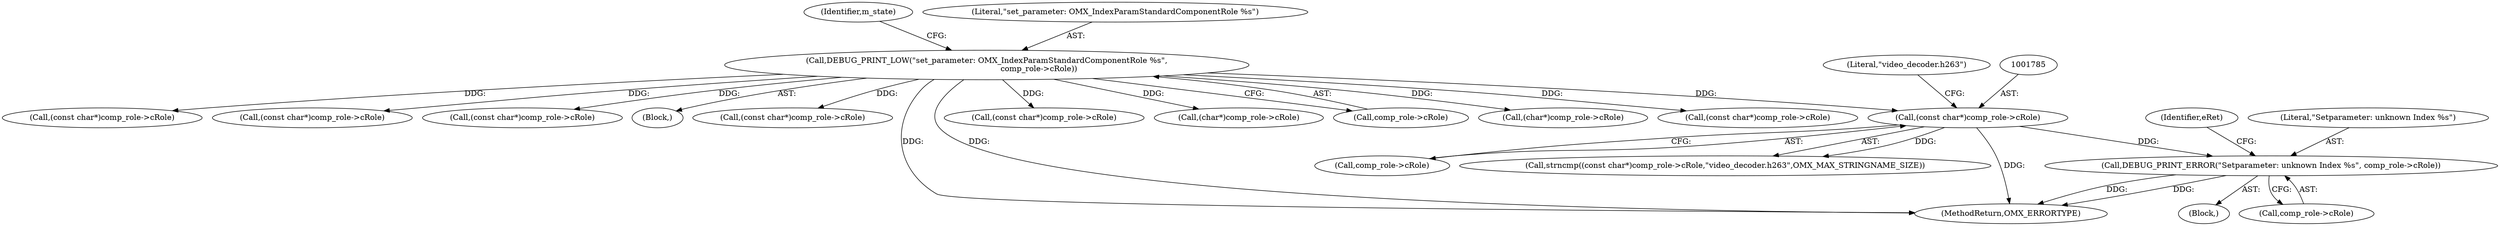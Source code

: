 digraph "0_Android_560ccdb509a7b86186fac0fce1b25bd9a3e6a6e8_2@pointer" {
"1001800" [label="(Call,DEBUG_PRINT_ERROR(\"Setparameter: unknown Index %s\", comp_role->cRole))"];
"1001784" [label="(Call,(const char*)comp_role->cRole)"];
"1001637" [label="(Call,DEBUG_PRINT_LOW(\"set_parameter: OMX_IndexParamStandardComponentRole %s\",\n                                          comp_role->cRole))"];
"1001710" [label="(Call,(char*)comp_role->cRole)"];
"1001919" [label="(Call,(const char*)comp_role->cRole)"];
"1001957" [label="(Call,(const char*)comp_role->cRole)"];
"1001799" [label="(Block,)"];
"1001874" [label="(Call,(const char*)comp_role->cRole)"];
"1001800" [label="(Call,DEBUG_PRINT_ERROR(\"Setparameter: unknown Index %s\", comp_role->cRole))"];
"1002003" [label="(Call,(const char*)comp_role->cRole)"];
"1001645" [label="(Identifier,m_state)"];
"1001789" [label="(Literal,\"video_decoder.h263\")"];
"1001806" [label="(Identifier,eRet)"];
"1001783" [label="(Call,strncmp((const char*)comp_role->cRole,\"video_decoder.h263\",OMX_MAX_STRINGNAME_SIZE))"];
"1001784" [label="(Call,(const char*)comp_role->cRole)"];
"1001627" [label="(Block,)"];
"1001747" [label="(Call,(const char*)comp_role->cRole)"];
"1003102" [label="(MethodReturn,OMX_ERRORTYPE)"];
"1001821" [label="(Call,(const char*)comp_role->cRole)"];
"1001638" [label="(Literal,\"set_parameter: OMX_IndexParamStandardComponentRole %s\")"];
"1001673" [label="(Call,(char*)comp_role->cRole)"];
"1001801" [label="(Literal,\"Setparameter: unknown Index %s\")"];
"1001802" [label="(Call,comp_role->cRole)"];
"1001637" [label="(Call,DEBUG_PRINT_LOW(\"set_parameter: OMX_IndexParamStandardComponentRole %s\",\n                                          comp_role->cRole))"];
"1001786" [label="(Call,comp_role->cRole)"];
"1001639" [label="(Call,comp_role->cRole)"];
"1001800" -> "1001799"  [label="AST: "];
"1001800" -> "1001802"  [label="CFG: "];
"1001801" -> "1001800"  [label="AST: "];
"1001802" -> "1001800"  [label="AST: "];
"1001806" -> "1001800"  [label="CFG: "];
"1001800" -> "1003102"  [label="DDG: "];
"1001800" -> "1003102"  [label="DDG: "];
"1001784" -> "1001800"  [label="DDG: "];
"1001784" -> "1001783"  [label="AST: "];
"1001784" -> "1001786"  [label="CFG: "];
"1001785" -> "1001784"  [label="AST: "];
"1001786" -> "1001784"  [label="AST: "];
"1001789" -> "1001784"  [label="CFG: "];
"1001784" -> "1003102"  [label="DDG: "];
"1001784" -> "1001783"  [label="DDG: "];
"1001637" -> "1001784"  [label="DDG: "];
"1001637" -> "1001627"  [label="AST: "];
"1001637" -> "1001639"  [label="CFG: "];
"1001638" -> "1001637"  [label="AST: "];
"1001639" -> "1001637"  [label="AST: "];
"1001645" -> "1001637"  [label="CFG: "];
"1001637" -> "1003102"  [label="DDG: "];
"1001637" -> "1003102"  [label="DDG: "];
"1001637" -> "1001673"  [label="DDG: "];
"1001637" -> "1001710"  [label="DDG: "];
"1001637" -> "1001747"  [label="DDG: "];
"1001637" -> "1001821"  [label="DDG: "];
"1001637" -> "1001874"  [label="DDG: "];
"1001637" -> "1001919"  [label="DDG: "];
"1001637" -> "1001957"  [label="DDG: "];
"1001637" -> "1002003"  [label="DDG: "];
}
